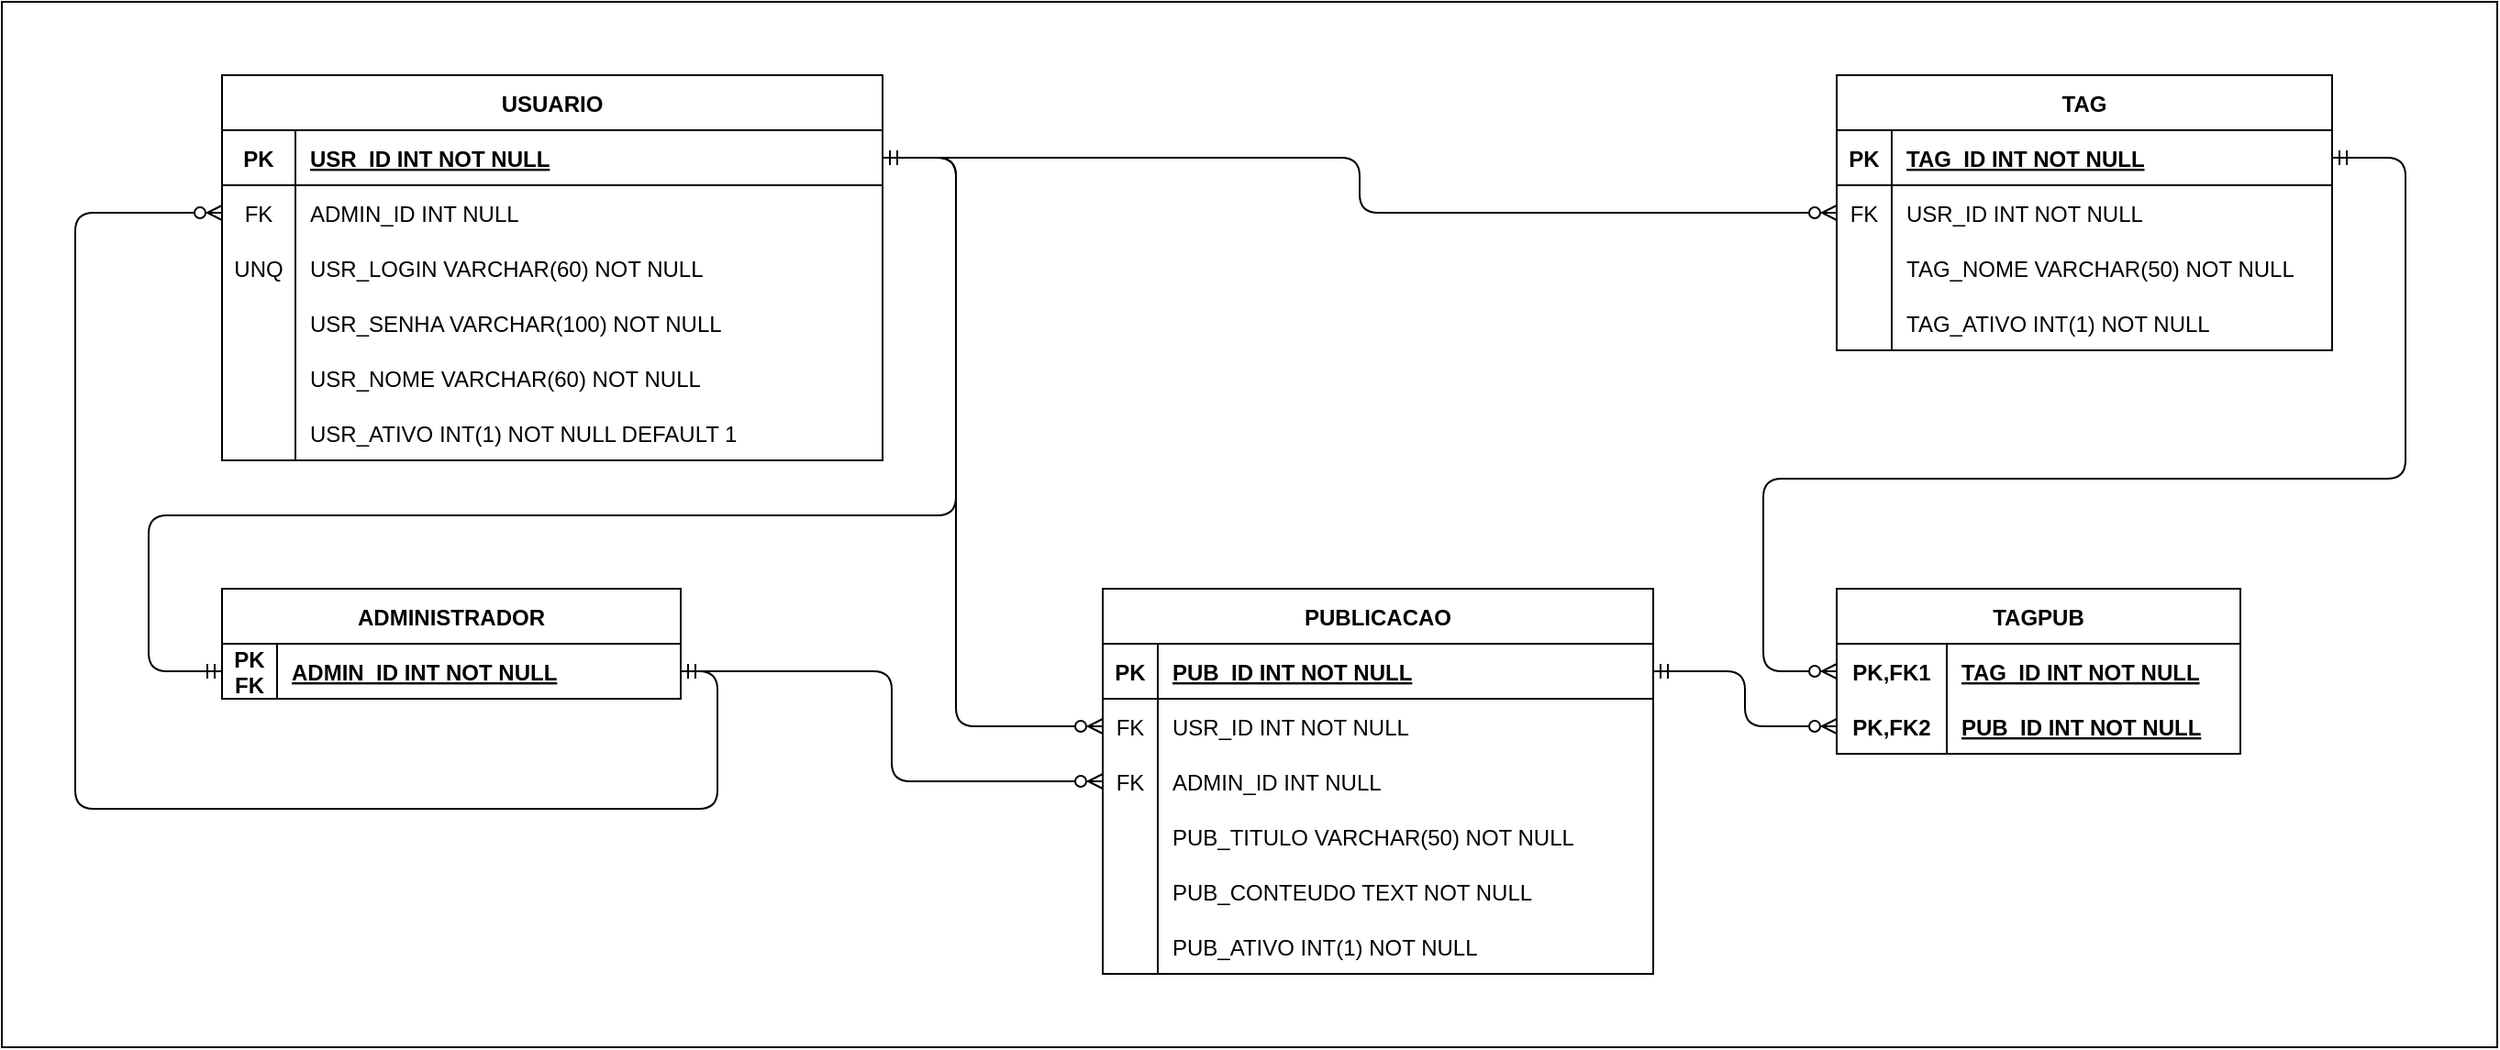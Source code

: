 <mxfile version="14.4.3" type="device"><diagram id="R2lEEEUBdFMjLlhIrx00" name="Page-1"><mxGraphModel dx="1471" dy="822" grid="1" gridSize="10" guides="1" tooltips="1" connect="1" arrows="1" fold="1" page="1" pageScale="1" pageWidth="3300" pageHeight="4681" math="0" shadow="0" extFonts="Permanent Marker^https://fonts.googleapis.com/css?family=Permanent+Marker"><root><mxCell id="0"/><mxCell id="1" parent="0"/><mxCell id="YsNJkCrK4X4VGenTlUV6-96" value="" style="rounded=0;whiteSpace=wrap;html=1;" vertex="1" parent="1"><mxGeometry y="80" width="1360" height="570" as="geometry"/></mxCell><mxCell id="C-vyLk0tnHw3VtMMgP7b-23" value="USUARIO" style="shape=table;startSize=30;container=1;collapsible=1;childLayout=tableLayout;fixedRows=1;rowLines=0;fontStyle=1;align=center;resizeLast=1;" parent="1" vertex="1"><mxGeometry x="120" y="120" width="360" height="210" as="geometry"/></mxCell><mxCell id="C-vyLk0tnHw3VtMMgP7b-24" value="" style="shape=partialRectangle;collapsible=0;dropTarget=0;pointerEvents=0;fillColor=none;points=[[0,0.5],[1,0.5]];portConstraint=eastwest;top=0;left=0;right=0;bottom=1;" parent="C-vyLk0tnHw3VtMMgP7b-23" vertex="1"><mxGeometry y="30" width="360" height="30" as="geometry"/></mxCell><mxCell id="C-vyLk0tnHw3VtMMgP7b-25" value="PK" style="shape=partialRectangle;overflow=hidden;connectable=0;fillColor=none;top=0;left=0;bottom=0;right=0;fontStyle=1;" parent="C-vyLk0tnHw3VtMMgP7b-24" vertex="1"><mxGeometry width="40" height="30" as="geometry"/></mxCell><mxCell id="C-vyLk0tnHw3VtMMgP7b-26" value="USR_ID INT NOT NULL" style="shape=partialRectangle;overflow=hidden;connectable=0;fillColor=none;top=0;left=0;bottom=0;right=0;align=left;spacingLeft=6;fontStyle=5;" parent="C-vyLk0tnHw3VtMMgP7b-24" vertex="1"><mxGeometry x="40" width="320" height="30" as="geometry"/></mxCell><mxCell id="YsNJkCrK4X4VGenTlUV6-92" value="" style="shape=partialRectangle;collapsible=0;dropTarget=0;pointerEvents=0;fillColor=none;top=0;left=0;bottom=0;right=0;points=[[0,0.5],[1,0.5]];portConstraint=eastwest;" vertex="1" parent="C-vyLk0tnHw3VtMMgP7b-23"><mxGeometry y="60" width="360" height="30" as="geometry"/></mxCell><mxCell id="YsNJkCrK4X4VGenTlUV6-93" value="FK" style="shape=partialRectangle;connectable=0;fillColor=none;top=0;left=0;bottom=0;right=0;fontStyle=0;overflow=hidden;" vertex="1" parent="YsNJkCrK4X4VGenTlUV6-92"><mxGeometry width="40" height="30" as="geometry"/></mxCell><mxCell id="YsNJkCrK4X4VGenTlUV6-94" value="ADMIN_ID INT NULL" style="shape=partialRectangle;connectable=0;fillColor=none;top=0;left=0;bottom=0;right=0;align=left;spacingLeft=6;fontStyle=0;overflow=hidden;" vertex="1" parent="YsNJkCrK4X4VGenTlUV6-92"><mxGeometry x="40" width="320" height="30" as="geometry"/></mxCell><mxCell id="YsNJkCrK4X4VGenTlUV6-1" value="" style="shape=partialRectangle;collapsible=0;dropTarget=0;pointerEvents=0;fillColor=none;top=0;left=0;bottom=0;right=0;points=[[0,0.5],[1,0.5]];portConstraint=eastwest;" vertex="1" parent="C-vyLk0tnHw3VtMMgP7b-23"><mxGeometry y="90" width="360" height="30" as="geometry"/></mxCell><mxCell id="YsNJkCrK4X4VGenTlUV6-2" value="UNQ" style="shape=partialRectangle;connectable=0;fillColor=none;top=0;left=0;bottom=0;right=0;editable=1;overflow=hidden;" vertex="1" parent="YsNJkCrK4X4VGenTlUV6-1"><mxGeometry width="40" height="30" as="geometry"/></mxCell><mxCell id="YsNJkCrK4X4VGenTlUV6-3" value="USR_LOGIN VARCHAR(60) NOT NULL" style="shape=partialRectangle;connectable=0;fillColor=none;top=0;left=0;bottom=0;right=0;align=left;spacingLeft=6;overflow=hidden;" vertex="1" parent="YsNJkCrK4X4VGenTlUV6-1"><mxGeometry x="40" width="320" height="30" as="geometry"/></mxCell><mxCell id="YsNJkCrK4X4VGenTlUV6-4" value="" style="shape=partialRectangle;collapsible=0;dropTarget=0;pointerEvents=0;fillColor=none;top=0;left=0;bottom=0;right=0;points=[[0,0.5],[1,0.5]];portConstraint=eastwest;" vertex="1" parent="C-vyLk0tnHw3VtMMgP7b-23"><mxGeometry y="120" width="360" height="30" as="geometry"/></mxCell><mxCell id="YsNJkCrK4X4VGenTlUV6-5" value="" style="shape=partialRectangle;connectable=0;fillColor=none;top=0;left=0;bottom=0;right=0;editable=1;overflow=hidden;" vertex="1" parent="YsNJkCrK4X4VGenTlUV6-4"><mxGeometry width="40" height="30" as="geometry"/></mxCell><mxCell id="YsNJkCrK4X4VGenTlUV6-6" value="USR_SENHA VARCHAR(100) NOT NULL" style="shape=partialRectangle;connectable=0;fillColor=none;top=0;left=0;bottom=0;right=0;align=left;spacingLeft=6;overflow=hidden;" vertex="1" parent="YsNJkCrK4X4VGenTlUV6-4"><mxGeometry x="40" width="320" height="30" as="geometry"/></mxCell><mxCell id="C-vyLk0tnHw3VtMMgP7b-27" value="" style="shape=partialRectangle;collapsible=0;dropTarget=0;pointerEvents=0;fillColor=none;points=[[0,0.5],[1,0.5]];portConstraint=eastwest;top=0;left=0;right=0;bottom=0;" parent="C-vyLk0tnHw3VtMMgP7b-23" vertex="1"><mxGeometry y="150" width="360" height="30" as="geometry"/></mxCell><mxCell id="C-vyLk0tnHw3VtMMgP7b-28" value="" style="shape=partialRectangle;overflow=hidden;connectable=0;fillColor=none;top=0;left=0;bottom=0;right=0;" parent="C-vyLk0tnHw3VtMMgP7b-27" vertex="1"><mxGeometry width="40" height="30" as="geometry"/></mxCell><mxCell id="C-vyLk0tnHw3VtMMgP7b-29" value="USR_NOME VARCHAR(60) NOT NULL" style="shape=partialRectangle;overflow=hidden;connectable=0;fillColor=none;top=0;left=0;bottom=0;right=0;align=left;spacingLeft=6;" parent="C-vyLk0tnHw3VtMMgP7b-27" vertex="1"><mxGeometry x="40" width="320" height="30" as="geometry"/></mxCell><mxCell id="YsNJkCrK4X4VGenTlUV6-21" value="" style="shape=partialRectangle;collapsible=0;dropTarget=0;pointerEvents=0;fillColor=none;top=0;left=0;bottom=0;right=0;points=[[0,0.5],[1,0.5]];portConstraint=eastwest;" vertex="1" parent="C-vyLk0tnHw3VtMMgP7b-23"><mxGeometry y="180" width="360" height="30" as="geometry"/></mxCell><mxCell id="YsNJkCrK4X4VGenTlUV6-22" value="" style="shape=partialRectangle;connectable=0;fillColor=none;top=0;left=0;bottom=0;right=0;editable=1;overflow=hidden;" vertex="1" parent="YsNJkCrK4X4VGenTlUV6-21"><mxGeometry width="40" height="30" as="geometry"/></mxCell><mxCell id="YsNJkCrK4X4VGenTlUV6-23" value="USR_ATIVO INT(1) NOT NULL DEFAULT 1" style="shape=partialRectangle;connectable=0;fillColor=none;top=0;left=0;bottom=0;right=0;align=left;spacingLeft=6;overflow=hidden;" vertex="1" parent="YsNJkCrK4X4VGenTlUV6-21"><mxGeometry x="40" width="320" height="30" as="geometry"/></mxCell><mxCell id="YsNJkCrK4X4VGenTlUV6-7" value="ADMINISTRADOR" style="shape=table;startSize=30;container=1;collapsible=1;childLayout=tableLayout;fixedRows=1;rowLines=0;fontStyle=1;align=center;resizeLast=1;" vertex="1" parent="1"><mxGeometry x="120" y="400" width="250" height="60" as="geometry"/></mxCell><mxCell id="YsNJkCrK4X4VGenTlUV6-8" value="" style="shape=partialRectangle;collapsible=0;dropTarget=0;pointerEvents=0;fillColor=none;top=0;left=0;bottom=1;right=0;points=[[0,0.5],[1,0.5]];portConstraint=eastwest;" vertex="1" parent="YsNJkCrK4X4VGenTlUV6-7"><mxGeometry y="30" width="250" height="30" as="geometry"/></mxCell><mxCell id="YsNJkCrK4X4VGenTlUV6-9" value="PK&#10;FK" style="shape=partialRectangle;connectable=0;fillColor=none;top=0;left=0;bottom=0;right=0;fontStyle=1;overflow=hidden;" vertex="1" parent="YsNJkCrK4X4VGenTlUV6-8"><mxGeometry width="30" height="30" as="geometry"/></mxCell><mxCell id="YsNJkCrK4X4VGenTlUV6-10" value="ADMIN_ID INT NOT NULL" style="shape=partialRectangle;connectable=0;fillColor=none;top=0;left=0;bottom=0;right=0;align=left;spacingLeft=6;fontStyle=5;overflow=hidden;" vertex="1" parent="YsNJkCrK4X4VGenTlUV6-8"><mxGeometry x="30" width="220" height="30" as="geometry"/></mxCell><mxCell id="YsNJkCrK4X4VGenTlUV6-20" value="" style="edgeStyle=orthogonalEdgeStyle;fontSize=12;html=1;endArrow=ERmandOne;startArrow=ERmandOne;exitX=0;exitY=0.5;exitDx=0;exitDy=0;entryX=1;entryY=0.5;entryDx=0;entryDy=0;" edge="1" parent="1" source="YsNJkCrK4X4VGenTlUV6-8" target="C-vyLk0tnHw3VtMMgP7b-24"><mxGeometry width="100" height="100" relative="1" as="geometry"><mxPoint x="370" y="460" as="sourcePoint"/><mxPoint x="470" y="360" as="targetPoint"/><Array as="points"><mxPoint x="80" y="445"/><mxPoint x="80" y="360"/><mxPoint x="520" y="360"/><mxPoint x="520" y="165"/></Array></mxGeometry></mxCell><mxCell id="YsNJkCrK4X4VGenTlUV6-24" value="PUBLICACAO" style="shape=table;startSize=30;container=1;collapsible=1;childLayout=tableLayout;fixedRows=1;rowLines=0;fontStyle=1;align=center;resizeLast=1;" vertex="1" parent="1"><mxGeometry x="600" y="400" width="300" height="210" as="geometry"/></mxCell><mxCell id="YsNJkCrK4X4VGenTlUV6-25" value="" style="shape=partialRectangle;collapsible=0;dropTarget=0;pointerEvents=0;fillColor=none;top=0;left=0;bottom=1;right=0;points=[[0,0.5],[1,0.5]];portConstraint=eastwest;" vertex="1" parent="YsNJkCrK4X4VGenTlUV6-24"><mxGeometry y="30" width="300" height="30" as="geometry"/></mxCell><mxCell id="YsNJkCrK4X4VGenTlUV6-26" value="PK" style="shape=partialRectangle;connectable=0;fillColor=none;top=0;left=0;bottom=0;right=0;fontStyle=1;overflow=hidden;" vertex="1" parent="YsNJkCrK4X4VGenTlUV6-25"><mxGeometry width="30" height="30" as="geometry"/></mxCell><mxCell id="YsNJkCrK4X4VGenTlUV6-27" value="PUB_ID INT NOT NULL" style="shape=partialRectangle;connectable=0;fillColor=none;top=0;left=0;bottom=0;right=0;align=left;spacingLeft=6;fontStyle=5;overflow=hidden;" vertex="1" parent="YsNJkCrK4X4VGenTlUV6-25"><mxGeometry x="30" width="270" height="30" as="geometry"/></mxCell><mxCell id="YsNJkCrK4X4VGenTlUV6-28" value="" style="shape=partialRectangle;collapsible=0;dropTarget=0;pointerEvents=0;fillColor=none;top=0;left=0;bottom=0;right=0;points=[[0,0.5],[1,0.5]];portConstraint=eastwest;" vertex="1" parent="YsNJkCrK4X4VGenTlUV6-24"><mxGeometry y="60" width="300" height="30" as="geometry"/></mxCell><mxCell id="YsNJkCrK4X4VGenTlUV6-29" value="FK" style="shape=partialRectangle;connectable=0;fillColor=none;top=0;left=0;bottom=0;right=0;editable=1;overflow=hidden;" vertex="1" parent="YsNJkCrK4X4VGenTlUV6-28"><mxGeometry width="30" height="30" as="geometry"/></mxCell><mxCell id="YsNJkCrK4X4VGenTlUV6-30" value="USR_ID INT NOT NULL" style="shape=partialRectangle;connectable=0;fillColor=none;top=0;left=0;bottom=0;right=0;align=left;spacingLeft=6;overflow=hidden;" vertex="1" parent="YsNJkCrK4X4VGenTlUV6-28"><mxGeometry x="30" width="270" height="30" as="geometry"/></mxCell><mxCell id="YsNJkCrK4X4VGenTlUV6-31" value="" style="shape=partialRectangle;collapsible=0;dropTarget=0;pointerEvents=0;fillColor=none;top=0;left=0;bottom=0;right=0;points=[[0,0.5],[1,0.5]];portConstraint=eastwest;" vertex="1" parent="YsNJkCrK4X4VGenTlUV6-24"><mxGeometry y="90" width="300" height="30" as="geometry"/></mxCell><mxCell id="YsNJkCrK4X4VGenTlUV6-32" value="FK" style="shape=partialRectangle;connectable=0;fillColor=none;top=0;left=0;bottom=0;right=0;editable=1;overflow=hidden;" vertex="1" parent="YsNJkCrK4X4VGenTlUV6-31"><mxGeometry width="30" height="30" as="geometry"/></mxCell><mxCell id="YsNJkCrK4X4VGenTlUV6-33" value="ADMIN_ID INT NULL" style="shape=partialRectangle;connectable=0;fillColor=none;top=0;left=0;bottom=0;right=0;align=left;spacingLeft=6;overflow=hidden;" vertex="1" parent="YsNJkCrK4X4VGenTlUV6-31"><mxGeometry x="30" width="270" height="30" as="geometry"/></mxCell><mxCell id="YsNJkCrK4X4VGenTlUV6-34" value="" style="shape=partialRectangle;collapsible=0;dropTarget=0;pointerEvents=0;fillColor=none;top=0;left=0;bottom=0;right=0;points=[[0,0.5],[1,0.5]];portConstraint=eastwest;" vertex="1" parent="YsNJkCrK4X4VGenTlUV6-24"><mxGeometry y="120" width="300" height="30" as="geometry"/></mxCell><mxCell id="YsNJkCrK4X4VGenTlUV6-35" value="" style="shape=partialRectangle;connectable=0;fillColor=none;top=0;left=0;bottom=0;right=0;editable=1;overflow=hidden;" vertex="1" parent="YsNJkCrK4X4VGenTlUV6-34"><mxGeometry width="30" height="30" as="geometry"/></mxCell><mxCell id="YsNJkCrK4X4VGenTlUV6-36" value="PUB_TITULO VARCHAR(50) NOT NULL" style="shape=partialRectangle;connectable=0;fillColor=none;top=0;left=0;bottom=0;right=0;align=left;spacingLeft=6;overflow=hidden;" vertex="1" parent="YsNJkCrK4X4VGenTlUV6-34"><mxGeometry x="30" width="270" height="30" as="geometry"/></mxCell><mxCell id="YsNJkCrK4X4VGenTlUV6-37" value="" style="shape=partialRectangle;collapsible=0;dropTarget=0;pointerEvents=0;fillColor=none;top=0;left=0;bottom=0;right=0;points=[[0,0.5],[1,0.5]];portConstraint=eastwest;" vertex="1" parent="YsNJkCrK4X4VGenTlUV6-24"><mxGeometry y="150" width="300" height="30" as="geometry"/></mxCell><mxCell id="YsNJkCrK4X4VGenTlUV6-38" value="" style="shape=partialRectangle;connectable=0;fillColor=none;top=0;left=0;bottom=0;right=0;editable=1;overflow=hidden;" vertex="1" parent="YsNJkCrK4X4VGenTlUV6-37"><mxGeometry width="30" height="30" as="geometry"/></mxCell><mxCell id="YsNJkCrK4X4VGenTlUV6-39" value="PUB_CONTEUDO TEXT NOT NULL" style="shape=partialRectangle;connectable=0;fillColor=none;top=0;left=0;bottom=0;right=0;align=left;spacingLeft=6;overflow=hidden;" vertex="1" parent="YsNJkCrK4X4VGenTlUV6-37"><mxGeometry x="30" width="270" height="30" as="geometry"/></mxCell><mxCell id="YsNJkCrK4X4VGenTlUV6-57" value="" style="shape=partialRectangle;collapsible=0;dropTarget=0;pointerEvents=0;fillColor=none;top=0;left=0;bottom=0;right=0;points=[[0,0.5],[1,0.5]];portConstraint=eastwest;" vertex="1" parent="YsNJkCrK4X4VGenTlUV6-24"><mxGeometry y="180" width="300" height="30" as="geometry"/></mxCell><mxCell id="YsNJkCrK4X4VGenTlUV6-58" value="" style="shape=partialRectangle;connectable=0;fillColor=none;top=0;left=0;bottom=0;right=0;editable=1;overflow=hidden;" vertex="1" parent="YsNJkCrK4X4VGenTlUV6-57"><mxGeometry width="30" height="30" as="geometry"/></mxCell><mxCell id="YsNJkCrK4X4VGenTlUV6-59" value="PUB_ATIVO INT(1) NOT NULL" style="shape=partialRectangle;connectable=0;fillColor=none;top=0;left=0;bottom=0;right=0;align=left;spacingLeft=6;overflow=hidden;" vertex="1" parent="YsNJkCrK4X4VGenTlUV6-57"><mxGeometry x="30" width="270" height="30" as="geometry"/></mxCell><mxCell id="YsNJkCrK4X4VGenTlUV6-42" value="" style="edgeStyle=orthogonalEdgeStyle;fontSize=12;html=1;endArrow=ERzeroToMany;startArrow=ERmandOne;exitX=1;exitY=0.5;exitDx=0;exitDy=0;entryX=0;entryY=0.5;entryDx=0;entryDy=0;" edge="1" parent="1" source="YsNJkCrK4X4VGenTlUV6-8" target="YsNJkCrK4X4VGenTlUV6-31"><mxGeometry width="100" height="100" relative="1" as="geometry"><mxPoint x="670" y="400" as="sourcePoint"/><mxPoint x="770" y="300" as="targetPoint"/></mxGeometry></mxCell><mxCell id="YsNJkCrK4X4VGenTlUV6-43" value="" style="edgeStyle=orthogonalEdgeStyle;fontSize=12;html=1;endArrow=ERzeroToMany;startArrow=ERmandOne;exitX=1;exitY=0.5;exitDx=0;exitDy=0;entryX=0;entryY=0.5;entryDx=0;entryDy=0;" edge="1" parent="1" source="C-vyLk0tnHw3VtMMgP7b-24" target="YsNJkCrK4X4VGenTlUV6-28"><mxGeometry width="100" height="100" relative="1" as="geometry"><mxPoint x="380" y="455" as="sourcePoint"/><mxPoint x="610" y="515" as="targetPoint"/><Array as="points"><mxPoint x="520" y="165"/><mxPoint x="520" y="475"/></Array></mxGeometry></mxCell><mxCell id="YsNJkCrK4X4VGenTlUV6-44" value="TAG" style="shape=table;startSize=30;container=1;collapsible=1;childLayout=tableLayout;fixedRows=1;rowLines=0;fontStyle=1;align=center;resizeLast=1;" vertex="1" parent="1"><mxGeometry x="1000" y="120" width="270" height="150" as="geometry"/></mxCell><mxCell id="YsNJkCrK4X4VGenTlUV6-45" value="" style="shape=partialRectangle;collapsible=0;dropTarget=0;pointerEvents=0;fillColor=none;top=0;left=0;bottom=1;right=0;points=[[0,0.5],[1,0.5]];portConstraint=eastwest;" vertex="1" parent="YsNJkCrK4X4VGenTlUV6-44"><mxGeometry y="30" width="270" height="30" as="geometry"/></mxCell><mxCell id="YsNJkCrK4X4VGenTlUV6-46" value="PK" style="shape=partialRectangle;connectable=0;fillColor=none;top=0;left=0;bottom=0;right=0;fontStyle=1;overflow=hidden;" vertex="1" parent="YsNJkCrK4X4VGenTlUV6-45"><mxGeometry width="30" height="30" as="geometry"/></mxCell><mxCell id="YsNJkCrK4X4VGenTlUV6-47" value="TAG_ID INT NOT NULL" style="shape=partialRectangle;connectable=0;fillColor=none;top=0;left=0;bottom=0;right=0;align=left;spacingLeft=6;fontStyle=5;overflow=hidden;" vertex="1" parent="YsNJkCrK4X4VGenTlUV6-45"><mxGeometry x="30" width="240" height="30" as="geometry"/></mxCell><mxCell id="YsNJkCrK4X4VGenTlUV6-48" value="" style="shape=partialRectangle;collapsible=0;dropTarget=0;pointerEvents=0;fillColor=none;top=0;left=0;bottom=0;right=0;points=[[0,0.5],[1,0.5]];portConstraint=eastwest;" vertex="1" parent="YsNJkCrK4X4VGenTlUV6-44"><mxGeometry y="60" width="270" height="30" as="geometry"/></mxCell><mxCell id="YsNJkCrK4X4VGenTlUV6-49" value="FK" style="shape=partialRectangle;connectable=0;fillColor=none;top=0;left=0;bottom=0;right=0;editable=1;overflow=hidden;" vertex="1" parent="YsNJkCrK4X4VGenTlUV6-48"><mxGeometry width="30" height="30" as="geometry"/></mxCell><mxCell id="YsNJkCrK4X4VGenTlUV6-50" value="USR_ID INT NOT NULL" style="shape=partialRectangle;connectable=0;fillColor=none;top=0;left=0;bottom=0;right=0;align=left;spacingLeft=6;overflow=hidden;" vertex="1" parent="YsNJkCrK4X4VGenTlUV6-48"><mxGeometry x="30" width="240" height="30" as="geometry"/></mxCell><mxCell id="YsNJkCrK4X4VGenTlUV6-51" value="" style="shape=partialRectangle;collapsible=0;dropTarget=0;pointerEvents=0;fillColor=none;top=0;left=0;bottom=0;right=0;points=[[0,0.5],[1,0.5]];portConstraint=eastwest;" vertex="1" parent="YsNJkCrK4X4VGenTlUV6-44"><mxGeometry y="90" width="270" height="30" as="geometry"/></mxCell><mxCell id="YsNJkCrK4X4VGenTlUV6-52" value="" style="shape=partialRectangle;connectable=0;fillColor=none;top=0;left=0;bottom=0;right=0;editable=1;overflow=hidden;" vertex="1" parent="YsNJkCrK4X4VGenTlUV6-51"><mxGeometry width="30" height="30" as="geometry"/></mxCell><mxCell id="YsNJkCrK4X4VGenTlUV6-53" value="TAG_NOME VARCHAR(50) NOT NULL" style="shape=partialRectangle;connectable=0;fillColor=none;top=0;left=0;bottom=0;right=0;align=left;spacingLeft=6;overflow=hidden;" vertex="1" parent="YsNJkCrK4X4VGenTlUV6-51"><mxGeometry x="30" width="240" height="30" as="geometry"/></mxCell><mxCell id="YsNJkCrK4X4VGenTlUV6-60" value="" style="shape=partialRectangle;collapsible=0;dropTarget=0;pointerEvents=0;fillColor=none;top=0;left=0;bottom=0;right=0;points=[[0,0.5],[1,0.5]];portConstraint=eastwest;" vertex="1" parent="YsNJkCrK4X4VGenTlUV6-44"><mxGeometry y="120" width="270" height="30" as="geometry"/></mxCell><mxCell id="YsNJkCrK4X4VGenTlUV6-61" value="" style="shape=partialRectangle;connectable=0;fillColor=none;top=0;left=0;bottom=0;right=0;editable=1;overflow=hidden;" vertex="1" parent="YsNJkCrK4X4VGenTlUV6-60"><mxGeometry width="30" height="30" as="geometry"/></mxCell><mxCell id="YsNJkCrK4X4VGenTlUV6-62" value="TAG_ATIVO INT(1) NOT NULL" style="shape=partialRectangle;connectable=0;fillColor=none;top=0;left=0;bottom=0;right=0;align=left;spacingLeft=6;overflow=hidden;" vertex="1" parent="YsNJkCrK4X4VGenTlUV6-60"><mxGeometry x="30" width="240" height="30" as="geometry"/></mxCell><mxCell id="YsNJkCrK4X4VGenTlUV6-63" value="" style="edgeStyle=orthogonalEdgeStyle;fontSize=12;html=1;endArrow=ERzeroToMany;startArrow=ERmandOne;exitX=1;exitY=0.5;exitDx=0;exitDy=0;entryX=0;entryY=0.5;entryDx=0;entryDy=0;" edge="1" parent="1" source="C-vyLk0tnHw3VtMMgP7b-24" target="YsNJkCrK4X4VGenTlUV6-48"><mxGeometry width="100" height="100" relative="1" as="geometry"><mxPoint x="490" y="175" as="sourcePoint"/><mxPoint x="610" y="485" as="targetPoint"/></mxGeometry></mxCell><mxCell id="YsNJkCrK4X4VGenTlUV6-77" value="TAGPUB" style="shape=table;startSize=30;container=1;collapsible=1;childLayout=tableLayout;fixedRows=1;rowLines=0;fontStyle=1;align=center;resizeLast=1;" vertex="1" parent="1"><mxGeometry x="1000" y="400" width="220" height="90" as="geometry"/></mxCell><mxCell id="YsNJkCrK4X4VGenTlUV6-78" value="" style="shape=partialRectangle;collapsible=0;dropTarget=0;pointerEvents=0;fillColor=none;top=0;left=0;bottom=0;right=0;points=[[0,0.5],[1,0.5]];portConstraint=eastwest;" vertex="1" parent="YsNJkCrK4X4VGenTlUV6-77"><mxGeometry y="30" width="220" height="30" as="geometry"/></mxCell><mxCell id="YsNJkCrK4X4VGenTlUV6-79" value="PK,FK1" style="shape=partialRectangle;connectable=0;fillColor=none;top=0;left=0;bottom=0;right=0;fontStyle=1;overflow=hidden;" vertex="1" parent="YsNJkCrK4X4VGenTlUV6-78"><mxGeometry width="60" height="30" as="geometry"/></mxCell><mxCell id="YsNJkCrK4X4VGenTlUV6-80" value="TAG_ID INT NOT NULL" style="shape=partialRectangle;connectable=0;fillColor=none;top=0;left=0;bottom=0;right=0;align=left;spacingLeft=6;fontStyle=5;overflow=hidden;" vertex="1" parent="YsNJkCrK4X4VGenTlUV6-78"><mxGeometry x="60" width="160" height="30" as="geometry"/></mxCell><mxCell id="YsNJkCrK4X4VGenTlUV6-81" value="" style="shape=partialRectangle;collapsible=0;dropTarget=0;pointerEvents=0;fillColor=none;top=0;left=0;bottom=1;right=0;points=[[0,0.5],[1,0.5]];portConstraint=eastwest;" vertex="1" parent="YsNJkCrK4X4VGenTlUV6-77"><mxGeometry y="60" width="220" height="30" as="geometry"/></mxCell><mxCell id="YsNJkCrK4X4VGenTlUV6-82" value="PK,FK2" style="shape=partialRectangle;connectable=0;fillColor=none;top=0;left=0;bottom=0;right=0;fontStyle=1;overflow=hidden;" vertex="1" parent="YsNJkCrK4X4VGenTlUV6-81"><mxGeometry width="60" height="30" as="geometry"/></mxCell><mxCell id="YsNJkCrK4X4VGenTlUV6-83" value="PUB_ID INT NOT NULL" style="shape=partialRectangle;connectable=0;fillColor=none;top=0;left=0;bottom=0;right=0;align=left;spacingLeft=6;fontStyle=5;overflow=hidden;" vertex="1" parent="YsNJkCrK4X4VGenTlUV6-81"><mxGeometry x="60" width="160" height="30" as="geometry"/></mxCell><mxCell id="YsNJkCrK4X4VGenTlUV6-90" value="" style="edgeStyle=orthogonalEdgeStyle;fontSize=12;html=1;endArrow=ERzeroToMany;startArrow=ERmandOne;exitX=1;exitY=0.5;exitDx=0;exitDy=0;entryX=0;entryY=0.5;entryDx=0;entryDy=0;" edge="1" parent="1" source="YsNJkCrK4X4VGenTlUV6-25" target="YsNJkCrK4X4VGenTlUV6-81"><mxGeometry width="100" height="100" relative="1" as="geometry"><mxPoint x="490" y="175" as="sourcePoint"/><mxPoint x="1010" y="205" as="targetPoint"/></mxGeometry></mxCell><mxCell id="YsNJkCrK4X4VGenTlUV6-91" value="" style="edgeStyle=orthogonalEdgeStyle;fontSize=12;html=1;endArrow=ERzeroToMany;startArrow=ERmandOne;exitX=1;exitY=0.5;exitDx=0;exitDy=0;entryX=0;entryY=0.5;entryDx=0;entryDy=0;" edge="1" parent="1" source="YsNJkCrK4X4VGenTlUV6-45" target="YsNJkCrK4X4VGenTlUV6-78"><mxGeometry width="100" height="100" relative="1" as="geometry"><mxPoint x="500" y="185" as="sourcePoint"/><mxPoint x="1020" y="215" as="targetPoint"/><Array as="points"><mxPoint x="1310" y="165"/><mxPoint x="1310" y="340"/><mxPoint x="960" y="340"/><mxPoint x="960" y="445"/></Array></mxGeometry></mxCell><mxCell id="YsNJkCrK4X4VGenTlUV6-95" value="" style="edgeStyle=orthogonalEdgeStyle;fontSize=12;html=1;endArrow=ERzeroToMany;startArrow=ERmandOne;exitX=1;exitY=0.5;exitDx=0;exitDy=0;entryX=0;entryY=0.5;entryDx=0;entryDy=0;" edge="1" parent="1" source="YsNJkCrK4X4VGenTlUV6-8" target="YsNJkCrK4X4VGenTlUV6-92"><mxGeometry width="100" height="100" relative="1" as="geometry"><mxPoint x="380" y="455" as="sourcePoint"/><mxPoint x="610" y="515" as="targetPoint"/><Array as="points"><mxPoint x="390" y="445"/><mxPoint x="390" y="520"/><mxPoint x="40" y="520"/><mxPoint x="40" y="195"/></Array></mxGeometry></mxCell></root></mxGraphModel></diagram></mxfile>